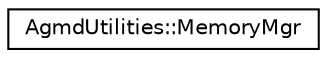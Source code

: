 digraph "Graphical Class Hierarchy"
{
  edge [fontname="Helvetica",fontsize="10",labelfontname="Helvetica",labelfontsize="10"];
  node [fontname="Helvetica",fontsize="10",shape=record];
  rankdir="LR";
  Node1 [label="AgmdUtilities::MemoryMgr",height=0.2,width=0.4,color="black", fillcolor="white", style="filled",URL="$class_agmd_utilities_1_1_memory_mgr.html"];
}

